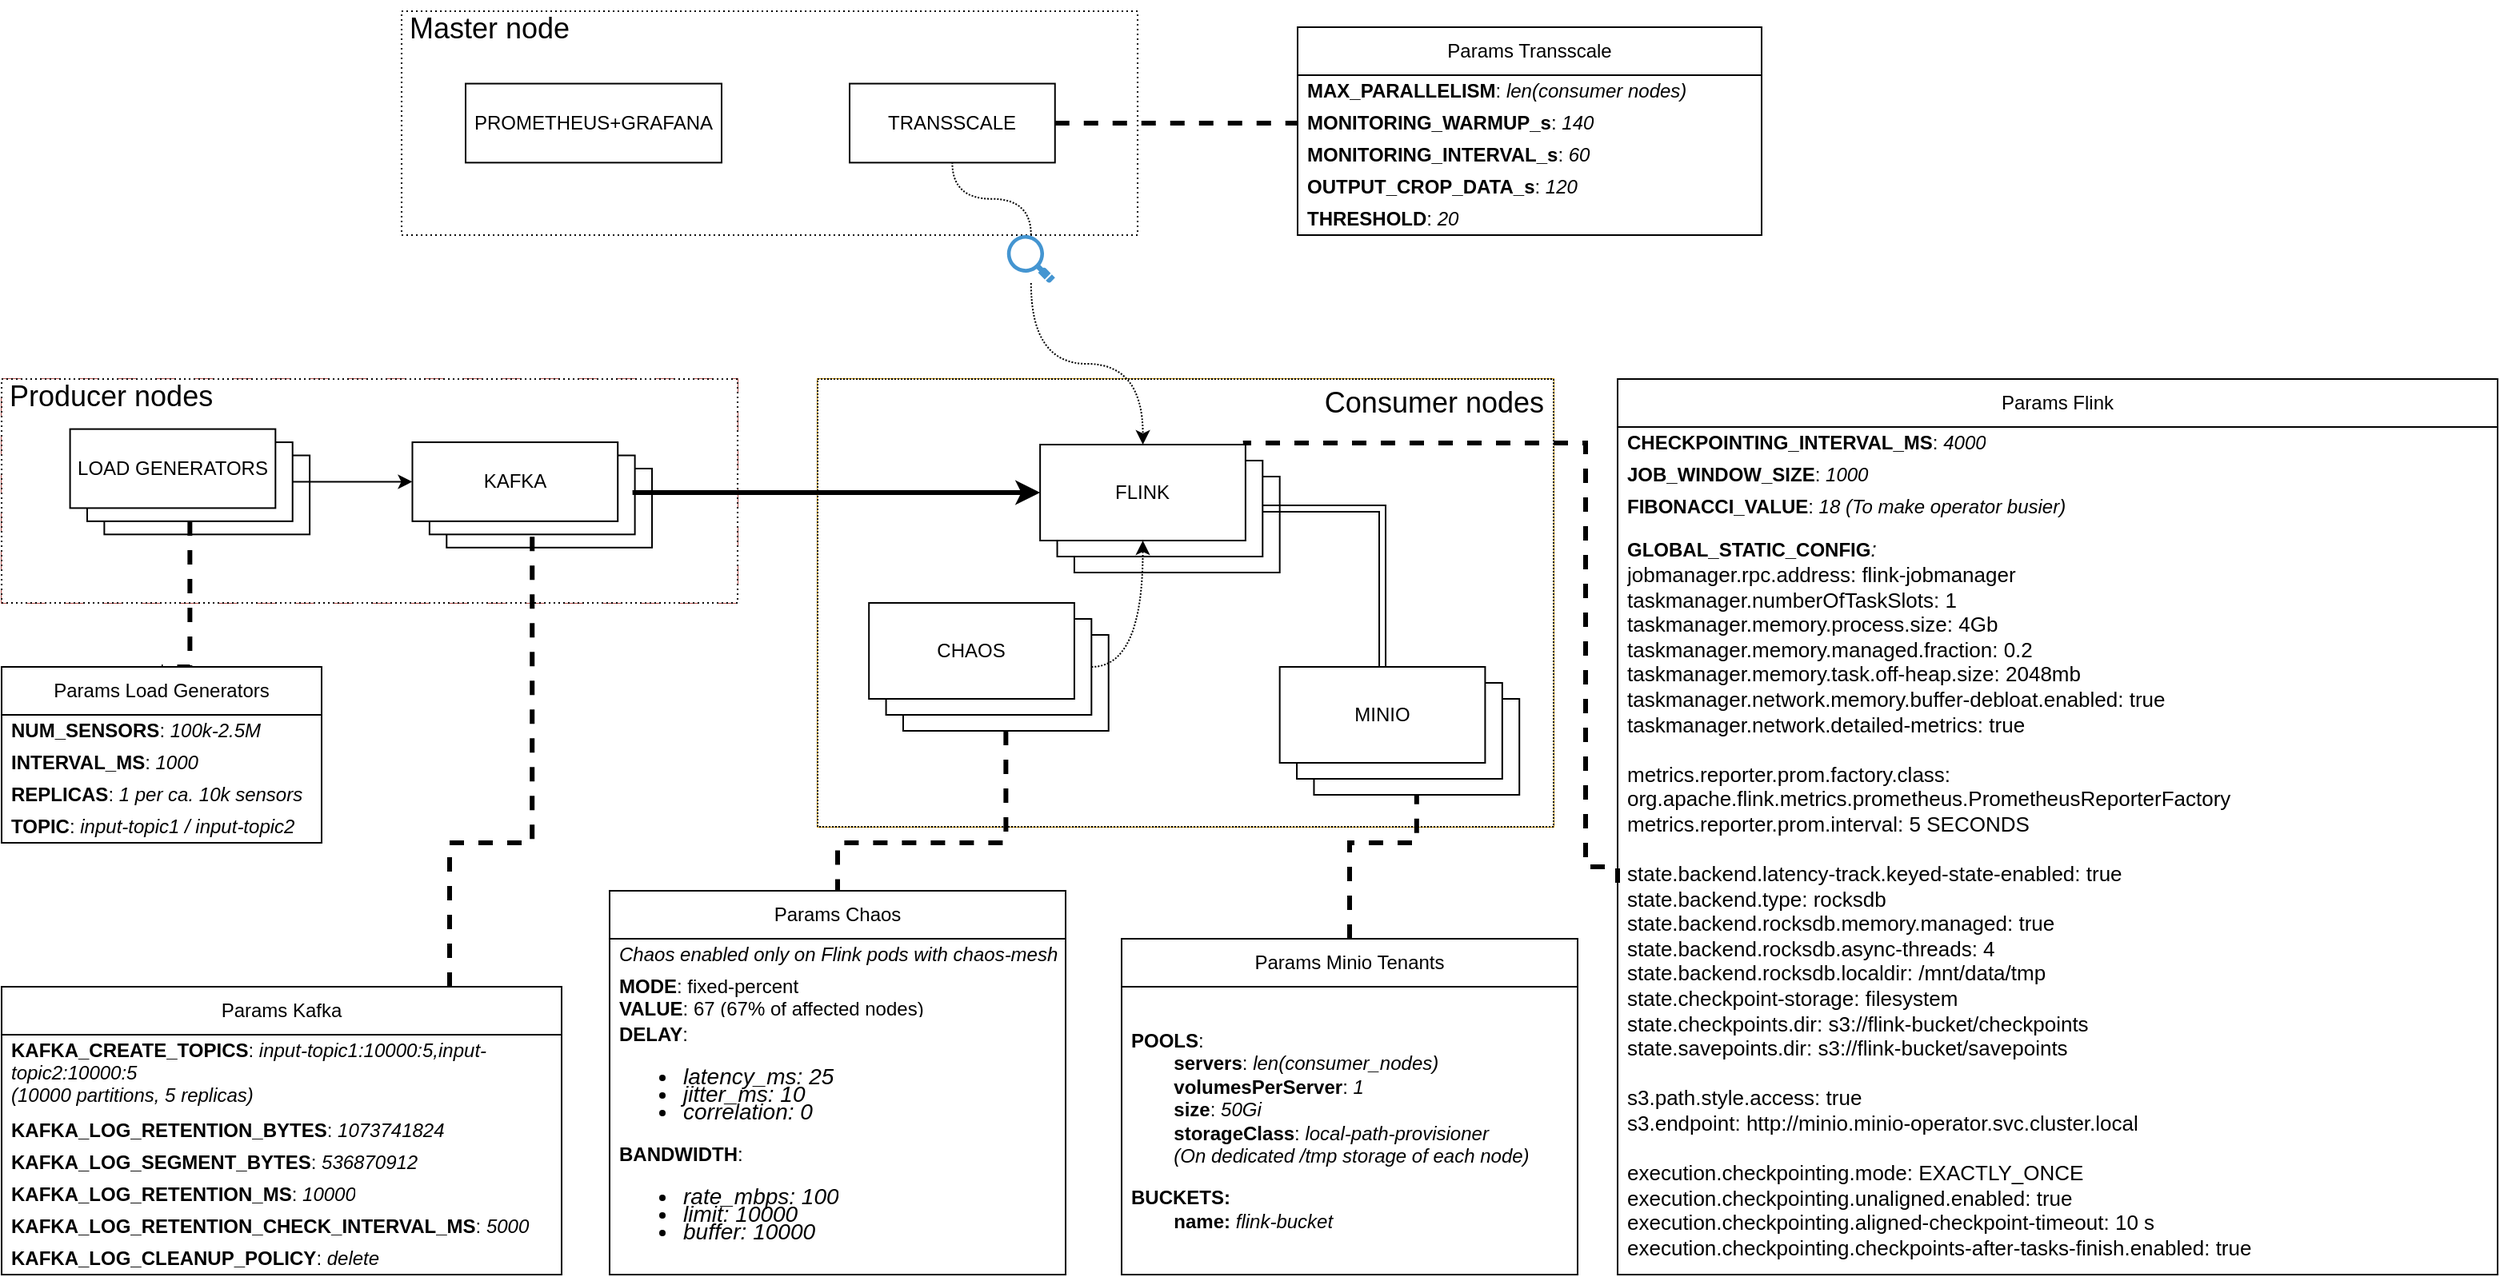 <mxfile version="23.0.2" type="device">
  <diagram name="Page-1" id="AhqTYGVvuBpMjLHCGcbm">
    <mxGraphModel dx="3290" dy="1409" grid="1" gridSize="10" guides="1" tooltips="1" connect="1" arrows="1" fold="1" page="1" pageScale="1" pageWidth="850" pageHeight="1100" background="none" math="0" shadow="0">
      <root>
        <mxCell id="0" />
        <mxCell id="1" parent="0" />
        <mxCell id="b4hqpMGxGXCr9Qu-z9TG-23" value="" style="group;" vertex="1" connectable="0" parent="1">
          <mxGeometry x="190" y="50" width="460.0" height="140" as="geometry" />
        </mxCell>
        <mxCell id="b4hqpMGxGXCr9Qu-z9TG-2" value="&lt;p style=&quot;line-height: 100%;&quot;&gt;&lt;font style=&quot;font-size: 18px;&quot;&gt;Master node&lt;/font&gt;&lt;/p&gt;" style="rounded=0;whiteSpace=wrap;html=1;align=left;verticalAlign=top;spacing=0;spacingBottom=0;spacingTop=-12;spacingLeft=5;dashed=1;dashPattern=1 2;labelBackgroundColor=none;" vertex="1" parent="b4hqpMGxGXCr9Qu-z9TG-23">
          <mxGeometry width="460.0" height="140" as="geometry" />
        </mxCell>
        <mxCell id="b4hqpMGxGXCr9Qu-z9TG-6" value="TRANSSCALE" style="rounded=0;whiteSpace=wrap;html=1;" vertex="1" parent="b4hqpMGxGXCr9Qu-z9TG-23">
          <mxGeometry x="280.004" y="45.289" width="128.372" height="49.412" as="geometry" />
        </mxCell>
        <mxCell id="b4hqpMGxGXCr9Qu-z9TG-12" value="PROMETHEUS+GRAFANA" style="rounded=0;whiteSpace=wrap;html=1;" vertex="1" parent="b4hqpMGxGXCr9Qu-z9TG-23">
          <mxGeometry x="40" y="45.29" width="160" height="49.41" as="geometry" />
        </mxCell>
        <mxCell id="imQ8d0ZVWBdC2YYxe9G6-29" value="" style="group;verticalAlign=middle;dashed=1;dashPattern=12 12;fillColor=#f8cecc;strokeColor=#b85450;" parent="1" vertex="1" connectable="0">
          <mxGeometry x="-60" y="280" width="460" height="140" as="geometry" />
        </mxCell>
        <mxCell id="imQ8d0ZVWBdC2YYxe9G6-15" value="&lt;p style=&quot;line-height: 100%;&quot;&gt;&lt;font style=&quot;font-size: 18px;&quot;&gt;Producer nodes&lt;/font&gt;&lt;/p&gt;" style="rounded=0;whiteSpace=wrap;html=1;align=left;verticalAlign=top;spacing=0;spacingBottom=0;spacingTop=-12;spacingLeft=5;dashed=1;dashPattern=1 2;" parent="imQ8d0ZVWBdC2YYxe9G6-29" vertex="1">
          <mxGeometry width="460.0" height="140" as="geometry" />
        </mxCell>
        <mxCell id="imQ8d0ZVWBdC2YYxe9G6-5" value="" style="group" parent="imQ8d0ZVWBdC2YYxe9G6-29" vertex="1" connectable="0">
          <mxGeometry x="256.744" y="39.529" width="149.767" height="65.882" as="geometry" />
        </mxCell>
        <mxCell id="imQ8d0ZVWBdC2YYxe9G6-4" value="" style="rounded=0;whiteSpace=wrap;html=1;" parent="imQ8d0ZVWBdC2YYxe9G6-5" vertex="1">
          <mxGeometry x="21.395" y="16.471" width="128.372" height="49.412" as="geometry" />
        </mxCell>
        <mxCell id="imQ8d0ZVWBdC2YYxe9G6-3" value="" style="rounded=0;whiteSpace=wrap;html=1;" parent="imQ8d0ZVWBdC2YYxe9G6-5" vertex="1">
          <mxGeometry x="10.698" y="8.235" width="128.372" height="49.412" as="geometry" />
        </mxCell>
        <mxCell id="imQ8d0ZVWBdC2YYxe9G6-1" value="KAFKA" style="rounded=0;whiteSpace=wrap;html=1;" parent="imQ8d0ZVWBdC2YYxe9G6-5" vertex="1">
          <mxGeometry width="128.372" height="49.412" as="geometry" />
        </mxCell>
        <mxCell id="imQ8d0ZVWBdC2YYxe9G6-6" value="" style="group" parent="imQ8d0ZVWBdC2YYxe9G6-29" vertex="1" connectable="0">
          <mxGeometry x="42.791" y="31.294" width="149.767" height="65.882" as="geometry" />
        </mxCell>
        <mxCell id="imQ8d0ZVWBdC2YYxe9G6-7" value="" style="rounded=0;whiteSpace=wrap;html=1;" parent="imQ8d0ZVWBdC2YYxe9G6-6" vertex="1">
          <mxGeometry x="21.395" y="16.471" width="128.372" height="49.412" as="geometry" />
        </mxCell>
        <mxCell id="imQ8d0ZVWBdC2YYxe9G6-8" value="" style="rounded=0;whiteSpace=wrap;html=1;" parent="imQ8d0ZVWBdC2YYxe9G6-6" vertex="1">
          <mxGeometry x="10.698" y="8.235" width="128.372" height="49.412" as="geometry" />
        </mxCell>
        <mxCell id="imQ8d0ZVWBdC2YYxe9G6-9" value="LOAD GENERATORS" style="rounded=0;whiteSpace=wrap;html=1;" parent="imQ8d0ZVWBdC2YYxe9G6-6" vertex="1">
          <mxGeometry width="128.372" height="49.412" as="geometry" />
        </mxCell>
        <mxCell id="imQ8d0ZVWBdC2YYxe9G6-28" style="edgeStyle=orthogonalEdgeStyle;rounded=0;orthogonalLoop=1;jettySize=auto;html=1;entryX=0;entryY=0.5;entryDx=0;entryDy=0;" parent="imQ8d0ZVWBdC2YYxe9G6-29" source="imQ8d0ZVWBdC2YYxe9G6-8" target="imQ8d0ZVWBdC2YYxe9G6-1" edge="1">
          <mxGeometry relative="1" as="geometry" />
        </mxCell>
        <mxCell id="imQ8d0ZVWBdC2YYxe9G6-22" value="" style="group;fillColor=#ffe6cc;strokeColor=#d79b00;" parent="1" vertex="1" connectable="0">
          <mxGeometry x="450" y="280" width="460" height="280" as="geometry" />
        </mxCell>
        <mxCell id="imQ8d0ZVWBdC2YYxe9G6-16" value="&lt;font style=&quot;font-size: 18px;&quot;&gt;Consumer nodes&lt;/font&gt;" style="rounded=0;whiteSpace=wrap;html=1;verticalAlign=top;align=right;spacingLeft=0;spacing=0;spacingRight=6;dashed=1;dashPattern=1 1;" parent="imQ8d0ZVWBdC2YYxe9G6-22" vertex="1">
          <mxGeometry width="460.0" height="280" as="geometry" />
        </mxCell>
        <mxCell id="imQ8d0ZVWBdC2YYxe9G6-10" value="" style="group" parent="imQ8d0ZVWBdC2YYxe9G6-22" vertex="1" connectable="0">
          <mxGeometry x="139.07" y="41" width="149.767" height="80" as="geometry" />
        </mxCell>
        <mxCell id="imQ8d0ZVWBdC2YYxe9G6-11" value="" style="rounded=0;whiteSpace=wrap;html=1;" parent="imQ8d0ZVWBdC2YYxe9G6-10" vertex="1">
          <mxGeometry x="21.395" y="20" width="128.372" height="60" as="geometry" />
        </mxCell>
        <mxCell id="imQ8d0ZVWBdC2YYxe9G6-12" value="" style="rounded=0;whiteSpace=wrap;html=1;" parent="imQ8d0ZVWBdC2YYxe9G6-10" vertex="1">
          <mxGeometry x="10.698" y="10" width="128.372" height="60" as="geometry" />
        </mxCell>
        <mxCell id="imQ8d0ZVWBdC2YYxe9G6-13" value="FLINK" style="rounded=0;whiteSpace=wrap;html=1;" parent="imQ8d0ZVWBdC2YYxe9G6-10" vertex="1">
          <mxGeometry width="128.372" height="60" as="geometry" />
        </mxCell>
        <mxCell id="imQ8d0ZVWBdC2YYxe9G6-17" value="" style="group" parent="imQ8d0ZVWBdC2YYxe9G6-22" vertex="1" connectable="0">
          <mxGeometry x="288.837" y="180" width="149.767" height="80" as="geometry" />
        </mxCell>
        <mxCell id="imQ8d0ZVWBdC2YYxe9G6-18" value="" style="rounded=0;whiteSpace=wrap;html=1;" parent="imQ8d0ZVWBdC2YYxe9G6-17" vertex="1">
          <mxGeometry x="21.395" y="20" width="128.372" height="60" as="geometry" />
        </mxCell>
        <mxCell id="imQ8d0ZVWBdC2YYxe9G6-19" value="" style="rounded=0;whiteSpace=wrap;html=1;" parent="imQ8d0ZVWBdC2YYxe9G6-17" vertex="1">
          <mxGeometry x="10.698" y="10" width="128.372" height="60" as="geometry" />
        </mxCell>
        <mxCell id="imQ8d0ZVWBdC2YYxe9G6-20" value="MINIO" style="rounded=0;whiteSpace=wrap;html=1;" parent="imQ8d0ZVWBdC2YYxe9G6-17" vertex="1">
          <mxGeometry width="128.372" height="60" as="geometry" />
        </mxCell>
        <mxCell id="imQ8d0ZVWBdC2YYxe9G6-23" value="" style="group" parent="imQ8d0ZVWBdC2YYxe9G6-22" vertex="1" connectable="0">
          <mxGeometry x="32.093" y="140" width="149.767" height="80" as="geometry" />
        </mxCell>
        <mxCell id="imQ8d0ZVWBdC2YYxe9G6-24" value="" style="rounded=0;whiteSpace=wrap;html=1;" parent="imQ8d0ZVWBdC2YYxe9G6-23" vertex="1">
          <mxGeometry x="21.395" y="20" width="128.372" height="60" as="geometry" />
        </mxCell>
        <mxCell id="imQ8d0ZVWBdC2YYxe9G6-25" value="" style="rounded=0;whiteSpace=wrap;html=1;" parent="imQ8d0ZVWBdC2YYxe9G6-23" vertex="1">
          <mxGeometry x="10.698" y="10" width="128.372" height="60" as="geometry" />
        </mxCell>
        <mxCell id="imQ8d0ZVWBdC2YYxe9G6-26" value="CHAOS" style="rounded=0;whiteSpace=wrap;html=1;" parent="imQ8d0ZVWBdC2YYxe9G6-23" vertex="1">
          <mxGeometry width="128.372" height="60" as="geometry" />
        </mxCell>
        <mxCell id="soQw_uOvo3KiBFd2rG0V-38" style="edgeStyle=orthogonalEdgeStyle;rounded=0;orthogonalLoop=1;jettySize=auto;html=1;exitX=1;exitY=0.5;exitDx=0;exitDy=0;entryX=0.5;entryY=1;entryDx=0;entryDy=0;curved=1;dashed=1;dashPattern=1 1;" parent="imQ8d0ZVWBdC2YYxe9G6-22" source="imQ8d0ZVWBdC2YYxe9G6-25" target="imQ8d0ZVWBdC2YYxe9G6-13" edge="1">
          <mxGeometry relative="1" as="geometry" />
        </mxCell>
        <mxCell id="soQw_uOvo3KiBFd2rG0V-39" style="edgeStyle=orthogonalEdgeStyle;rounded=0;orthogonalLoop=1;jettySize=auto;html=1;exitX=1;exitY=0.5;exitDx=0;exitDy=0;entryX=0.5;entryY=0;entryDx=0;entryDy=0;endArrow=none;endFill=0;shape=link;" parent="imQ8d0ZVWBdC2YYxe9G6-22" source="imQ8d0ZVWBdC2YYxe9G6-12" target="imQ8d0ZVWBdC2YYxe9G6-20" edge="1">
          <mxGeometry relative="1" as="geometry" />
        </mxCell>
        <mxCell id="imQ8d0ZVWBdC2YYxe9G6-27" style="edgeStyle=orthogonalEdgeStyle;rounded=0;orthogonalLoop=1;jettySize=auto;html=1;strokeWidth=3;exitX=1;exitY=0.5;exitDx=0;exitDy=0;" parent="1" source="imQ8d0ZVWBdC2YYxe9G6-3" target="imQ8d0ZVWBdC2YYxe9G6-13" edge="1">
          <mxGeometry relative="1" as="geometry">
            <mxPoint x="320" y="400" as="sourcePoint" />
            <mxPoint x="590" y="360" as="targetPoint" />
            <Array as="points">
              <mxPoint x="336" y="351" />
            </Array>
          </mxGeometry>
        </mxCell>
        <mxCell id="soQw_uOvo3KiBFd2rG0V-2" style="edgeStyle=orthogonalEdgeStyle;rounded=0;orthogonalLoop=1;jettySize=auto;html=1;exitX=0.5;exitY=1;exitDx=0;exitDy=0;entryX=0.5;entryY=0;entryDx=0;entryDy=0;dashed=1;endArrow=none;endFill=0;strokeWidth=3;" parent="1" source="imQ8d0ZVWBdC2YYxe9G6-8" target="soQw_uOvo3KiBFd2rG0V-3" edge="1">
          <mxGeometry relative="1" as="geometry">
            <mxPoint x="70" y="590" as="targetPoint" />
            <Array as="points">
              <mxPoint x="58" y="460" />
            </Array>
          </mxGeometry>
        </mxCell>
        <mxCell id="soQw_uOvo3KiBFd2rG0V-3" value="Params Load Generators" style="swimlane;fontStyle=0;childLayout=stackLayout;horizontal=1;startSize=30;horizontalStack=0;resizeParent=1;resizeParentMax=0;resizeLast=0;collapsible=1;marginBottom=0;whiteSpace=wrap;html=1;" parent="1" vertex="1">
          <mxGeometry x="-60" y="460" width="200" height="110" as="geometry" />
        </mxCell>
        <mxCell id="soQw_uOvo3KiBFd2rG0V-4" value="&lt;b&gt;NUM_SENSORS&lt;/b&gt;: &lt;i&gt;100k-2.5M&lt;/i&gt;&amp;nbsp;" style="text;strokeColor=none;fillColor=none;align=left;verticalAlign=middle;spacingLeft=4;spacingRight=4;overflow=hidden;points=[[0,0.5],[1,0.5]];portConstraint=eastwest;rotatable=0;whiteSpace=wrap;html=1;" parent="soQw_uOvo3KiBFd2rG0V-3" vertex="1">
          <mxGeometry y="30" width="200" height="20" as="geometry" />
        </mxCell>
        <mxCell id="soQw_uOvo3KiBFd2rG0V-5" value="&lt;b&gt;INTERVAL_MS&lt;/b&gt;:&amp;nbsp;&lt;i&gt;1000&lt;/i&gt;" style="text;strokeColor=none;fillColor=none;align=left;verticalAlign=middle;spacingLeft=4;spacingRight=4;overflow=hidden;points=[[0,0.5],[1,0.5]];portConstraint=eastwest;rotatable=0;whiteSpace=wrap;html=1;" parent="soQw_uOvo3KiBFd2rG0V-3" vertex="1">
          <mxGeometry y="50" width="200" height="20" as="geometry" />
        </mxCell>
        <mxCell id="soQw_uOvo3KiBFd2rG0V-6" value="&lt;b&gt;REPLICAS&lt;/b&gt;:&amp;nbsp;&lt;i&gt;1 per ca.&amp;nbsp;&lt;/i&gt;&lt;i&gt;10k sensors&lt;/i&gt;" style="text;strokeColor=none;fillColor=none;align=left;verticalAlign=middle;spacingLeft=4;spacingRight=4;overflow=hidden;points=[[0,0.5],[1,0.5]];portConstraint=eastwest;rotatable=0;whiteSpace=wrap;html=1;" parent="soQw_uOvo3KiBFd2rG0V-3" vertex="1">
          <mxGeometry y="70" width="200" height="20" as="geometry" />
        </mxCell>
        <mxCell id="soQw_uOvo3KiBFd2rG0V-7" value="&lt;b&gt;TOPIC&lt;/b&gt;: &lt;i&gt;input-topic1 / input-topic2&lt;/i&gt;" style="text;strokeColor=none;fillColor=none;align=left;verticalAlign=middle;spacingLeft=4;spacingRight=4;overflow=hidden;points=[[0,0.5],[1,0.5]];portConstraint=eastwest;rotatable=0;whiteSpace=wrap;html=1;" parent="soQw_uOvo3KiBFd2rG0V-3" vertex="1">
          <mxGeometry y="90" width="200" height="20" as="geometry" />
        </mxCell>
        <mxCell id="soQw_uOvo3KiBFd2rG0V-13" style="edgeStyle=orthogonalEdgeStyle;rounded=0;orthogonalLoop=1;jettySize=auto;html=1;entryX=0.5;entryY=1;entryDx=0;entryDy=0;dashed=1;endArrow=none;endFill=0;strokeWidth=3;" parent="1" source="soQw_uOvo3KiBFd2rG0V-8" target="imQ8d0ZVWBdC2YYxe9G6-3" edge="1">
          <mxGeometry relative="1" as="geometry">
            <Array as="points">
              <mxPoint x="220" y="570" />
              <mxPoint x="272" y="570" />
            </Array>
          </mxGeometry>
        </mxCell>
        <mxCell id="soQw_uOvo3KiBFd2rG0V-8" value="Params Kafka" style="swimlane;fontStyle=0;childLayout=stackLayout;horizontal=1;startSize=30;horizontalStack=0;resizeParent=1;resizeParentMax=0;resizeLast=0;collapsible=1;marginBottom=0;whiteSpace=wrap;html=1;" parent="1" vertex="1">
          <mxGeometry x="-60" y="660" width="350" height="180" as="geometry" />
        </mxCell>
        <mxCell id="soQw_uOvo3KiBFd2rG0V-9" value="&lt;b&gt;KAFKA_CREATE_TOPICS&lt;/b&gt;: &lt;i&gt;input-topic1:10000:5,input-topic2:10000:5&lt;br&gt;(10000 partitions, 5 replicas)&lt;br&gt;&lt;br&gt;&lt;/i&gt;" style="text;strokeColor=none;fillColor=none;align=left;verticalAlign=middle;spacingLeft=4;spacingRight=4;overflow=hidden;points=[[0,0.5],[1,0.5]];portConstraint=eastwest;rotatable=0;whiteSpace=wrap;html=1;" parent="soQw_uOvo3KiBFd2rG0V-8" vertex="1">
          <mxGeometry y="30" width="350" height="50" as="geometry" />
        </mxCell>
        <mxCell id="soQw_uOvo3KiBFd2rG0V-10" value="&lt;b&gt;KAFKA_LOG_RETENTION_BYTES&lt;/b&gt;:&amp;nbsp;&lt;i&gt;1073741824&lt;/i&gt;" style="text;strokeColor=none;fillColor=none;align=left;verticalAlign=middle;spacingLeft=4;spacingRight=4;overflow=hidden;points=[[0,0.5],[1,0.5]];portConstraint=eastwest;rotatable=0;whiteSpace=wrap;html=1;" parent="soQw_uOvo3KiBFd2rG0V-8" vertex="1">
          <mxGeometry y="80" width="350" height="20" as="geometry" />
        </mxCell>
        <mxCell id="soQw_uOvo3KiBFd2rG0V-15" value="&lt;b&gt;KAFKA_LOG_SEGMENT_BYTES&lt;/b&gt;:&amp;nbsp;&lt;i&gt;536870912&lt;/i&gt;" style="text;strokeColor=none;fillColor=none;align=left;verticalAlign=middle;spacingLeft=4;spacingRight=4;overflow=hidden;points=[[0,0.5],[1,0.5]];portConstraint=eastwest;rotatable=0;whiteSpace=wrap;html=1;" parent="soQw_uOvo3KiBFd2rG0V-8" vertex="1">
          <mxGeometry y="100" width="350" height="20" as="geometry" />
        </mxCell>
        <mxCell id="soQw_uOvo3KiBFd2rG0V-11" value="&lt;b&gt;KAFKA_LOG_RETENTION_MS&lt;/b&gt;:&amp;nbsp;&lt;i&gt;10000&lt;/i&gt;" style="text;strokeColor=none;fillColor=none;align=left;verticalAlign=middle;spacingLeft=4;spacingRight=4;overflow=hidden;points=[[0,0.5],[1,0.5]];portConstraint=eastwest;rotatable=0;whiteSpace=wrap;html=1;" parent="soQw_uOvo3KiBFd2rG0V-8" vertex="1">
          <mxGeometry y="120" width="350" height="20" as="geometry" />
        </mxCell>
        <mxCell id="soQw_uOvo3KiBFd2rG0V-12" value="&lt;b&gt;KAFKA_LOG_RETENTION_CHECK_INTERVAL_MS&lt;/b&gt;:&amp;nbsp;&lt;i&gt;5000&lt;/i&gt;" style="text;strokeColor=none;fillColor=none;align=left;verticalAlign=middle;spacingLeft=4;spacingRight=4;overflow=hidden;points=[[0,0.5],[1,0.5]];portConstraint=eastwest;rotatable=0;whiteSpace=wrap;html=1;" parent="soQw_uOvo3KiBFd2rG0V-8" vertex="1">
          <mxGeometry y="140" width="350" height="20" as="geometry" />
        </mxCell>
        <mxCell id="soQw_uOvo3KiBFd2rG0V-14" value="&lt;b&gt;KAFKA_LOG_CLEANUP_POLICY&lt;/b&gt;:&amp;nbsp;&lt;i&gt;delete&lt;/i&gt;" style="text;strokeColor=none;fillColor=none;align=left;verticalAlign=middle;spacingLeft=4;spacingRight=4;overflow=hidden;points=[[0,0.5],[1,0.5]];portConstraint=eastwest;rotatable=0;whiteSpace=wrap;html=1;" parent="soQw_uOvo3KiBFd2rG0V-8" vertex="1">
          <mxGeometry y="160" width="350" height="20" as="geometry" />
        </mxCell>
        <mxCell id="soQw_uOvo3KiBFd2rG0V-23" style="edgeStyle=orthogonalEdgeStyle;rounded=0;orthogonalLoop=1;jettySize=auto;html=1;entryX=1;entryY=0;entryDx=0;entryDy=0;dashed=1;endArrow=none;endFill=0;strokeWidth=3;exitX=0;exitY=0.5;exitDx=0;exitDy=0;" parent="1" target="imQ8d0ZVWBdC2YYxe9G6-13" edge="1">
          <mxGeometry relative="1" as="geometry">
            <Array as="points">
              <mxPoint x="950" y="585" />
              <mxPoint x="930" y="585" />
              <mxPoint x="930" y="320" />
            </Array>
            <mxPoint x="950" y="595" as="sourcePoint" />
          </mxGeometry>
        </mxCell>
        <mxCell id="soQw_uOvo3KiBFd2rG0V-16" value="Params Flink" style="swimlane;fontStyle=0;childLayout=stackLayout;horizontal=1;startSize=30;horizontalStack=0;resizeParent=1;resizeParentMax=0;resizeLast=0;collapsible=1;marginBottom=0;whiteSpace=wrap;html=1;" parent="1" vertex="1">
          <mxGeometry x="950" y="280" width="550" height="560" as="geometry" />
        </mxCell>
        <mxCell id="soQw_uOvo3KiBFd2rG0V-18" value="&lt;b&gt;CHECKPOINTING_INTERVAL_MS&lt;/b&gt;:&amp;nbsp;&lt;i&gt;4000&lt;/i&gt;" style="text;strokeColor=none;fillColor=none;align=left;verticalAlign=middle;spacingLeft=4;spacingRight=4;overflow=hidden;points=[[0,0.5],[1,0.5]];portConstraint=eastwest;rotatable=0;whiteSpace=wrap;html=1;" parent="soQw_uOvo3KiBFd2rG0V-16" vertex="1">
          <mxGeometry y="30" width="550" height="20" as="geometry" />
        </mxCell>
        <mxCell id="soQw_uOvo3KiBFd2rG0V-19" value="&lt;b&gt;JOB_WINDOW_SIZE&lt;/b&gt;:&amp;nbsp;&lt;i&gt;1000&lt;/i&gt;" style="text;strokeColor=none;fillColor=none;align=left;verticalAlign=middle;spacingLeft=4;spacingRight=4;overflow=hidden;points=[[0,0.5],[1,0.5]];portConstraint=eastwest;rotatable=0;whiteSpace=wrap;html=1;" parent="soQw_uOvo3KiBFd2rG0V-16" vertex="1">
          <mxGeometry y="50" width="550" height="20" as="geometry" />
        </mxCell>
        <mxCell id="soQw_uOvo3KiBFd2rG0V-20" value="&lt;b&gt;FIBONACCI_VALUE&lt;/b&gt;:&amp;nbsp;&lt;i&gt;18 (To make operator busier)&lt;br&gt;&lt;/i&gt;" style="text;strokeColor=none;fillColor=none;align=left;verticalAlign=middle;spacingLeft=4;spacingRight=4;overflow=hidden;points=[[0,0.5],[1,0.5]];portConstraint=eastwest;rotatable=0;whiteSpace=wrap;html=1;" parent="soQw_uOvo3KiBFd2rG0V-16" vertex="1">
          <mxGeometry y="70" width="550" height="20" as="geometry" />
        </mxCell>
        <mxCell id="b4hqpMGxGXCr9Qu-z9TG-25" value="&lt;b&gt;GLOBAL_STATIC_CONFIG&lt;/b&gt;&lt;span style=&quot;font-size: 13px;&quot;&gt;&lt;i&gt;:&lt;/i&gt;&lt;br&gt;&lt;div style=&quot;&quot;&gt;jobmanager.rpc.address: flink-jobmanager&lt;/div&gt;&lt;div style=&quot;&quot;&gt;taskmanager.numberOfTaskSlots: 1&lt;/div&gt;&lt;div style=&quot;&quot;&gt;taskmanager.memory.process.size: 4Gb&lt;/div&gt;&lt;div style=&quot;&quot;&gt;taskmanager.memory.managed.fraction: 0.2&lt;/div&gt;&lt;div style=&quot;&quot;&gt;taskmanager.memory.task.off-heap.size: 2048mb&lt;/div&gt;&lt;div style=&quot;&quot;&gt;taskmanager.network.memory.buffer-debloat.enabled: true&lt;/div&gt;&lt;div style=&quot;&quot;&gt;taskmanager.network.detailed-metrics: true&lt;/div&gt;&lt;div style=&quot;&quot;&gt;&lt;br&gt;&lt;/div&gt;&lt;div style=&quot;&quot;&gt;metrics.reporter.prom.factory.class:&amp;nbsp;&lt;/div&gt;&lt;div style=&quot;&quot;&gt;org.apache.flink.metrics.prometheus.PrometheusReporterFactory&lt;/div&gt;&lt;div style=&quot;&quot;&gt;metrics.reporter.prom.interval: 5 SECONDS&lt;/div&gt;&lt;div style=&quot;&quot;&gt;&lt;br&gt;&lt;/div&gt;&lt;div style=&quot;&quot;&gt;state.backend.latency-track.keyed-state-enabled: true&lt;/div&gt;&lt;div style=&quot;&quot;&gt;state.backend.type: rocksdb&lt;/div&gt;&lt;div style=&quot;&quot;&gt;state.backend.rocksdb.memory.managed: true&lt;/div&gt;&lt;div style=&quot;&quot;&gt;state.backend.rocksdb.async-threads: 4&lt;/div&gt;&lt;div style=&quot;&quot;&gt;state.backend.rocksdb.localdir: /mnt/data/tmp&lt;/div&gt;&lt;div style=&quot;&quot;&gt;state.checkpoint-storage: filesystem&lt;/div&gt;&lt;div style=&quot;&quot;&gt;state.checkpoints.dir: s3://flink-bucket/checkpoints&lt;/div&gt;&lt;div style=&quot;&quot;&gt;state.savepoints.dir: s3://flink-bucket/savepoints&lt;/div&gt;&lt;div style=&quot;&quot;&gt;&lt;br&gt;&lt;/div&gt;&lt;div style=&quot;&quot;&gt;s3.path.style.access: true&lt;/div&gt;&lt;div style=&quot;&quot;&gt;s3.endpoint: http://minio.minio-operator.svc.cluster.local&lt;/div&gt;&lt;div style=&quot;&quot;&gt;&lt;br&gt;&lt;/div&gt;&lt;div style=&quot;&quot;&gt;execution.checkpointing.mode: EXACTLY_ONCE&lt;/div&gt;&lt;div style=&quot;&quot;&gt;execution.checkpointing.unaligned.enabled: true&lt;/div&gt;&lt;div style=&quot;&quot;&gt;execution.checkpointing.aligned-checkpoint-timeout: 10 s&lt;/div&gt;&lt;div style=&quot;&quot;&gt;execution.checkpointing.checkpoints-after-tasks-finish.enabled: true&lt;/div&gt;&lt;/span&gt;" style="text;strokeColor=none;fillColor=none;align=left;verticalAlign=middle;spacingLeft=4;spacingRight=4;overflow=hidden;points=[[0,0.5],[1,0.5]];portConstraint=eastwest;rotatable=0;whiteSpace=wrap;html=1;" vertex="1" parent="soQw_uOvo3KiBFd2rG0V-16">
          <mxGeometry y="90" width="550" height="470" as="geometry" />
        </mxCell>
        <mxCell id="soQw_uOvo3KiBFd2rG0V-24" value="Params Chaos" style="swimlane;fontStyle=0;childLayout=stackLayout;horizontal=1;startSize=30;horizontalStack=0;resizeParent=1;resizeParentMax=0;resizeLast=0;collapsible=1;marginBottom=0;whiteSpace=wrap;html=1;" parent="1" vertex="1">
          <mxGeometry x="320" y="600" width="285" height="240" as="geometry" />
        </mxCell>
        <mxCell id="soQw_uOvo3KiBFd2rG0V-25" value="&lt;i&gt;Chaos enabled only on Flink pods with chaos-mesh&lt;br&gt;&lt;/i&gt;" style="text;strokeColor=none;fillColor=none;align=left;verticalAlign=middle;spacingLeft=4;spacingRight=4;overflow=hidden;points=[[0,0.5],[1,0.5]];portConstraint=eastwest;rotatable=0;whiteSpace=wrap;html=1;" parent="soQw_uOvo3KiBFd2rG0V-24" vertex="1">
          <mxGeometry y="30" width="285" height="20" as="geometry" />
        </mxCell>
        <mxCell id="soQw_uOvo3KiBFd2rG0V-26" value="&lt;b&gt;MODE&lt;/b&gt;: fixed-percent&lt;br&gt;&lt;b&gt;VALUE&lt;/b&gt;: 67 (67% of affected nodes)" style="text;strokeColor=none;fillColor=none;align=left;verticalAlign=middle;spacingLeft=4;spacingRight=4;overflow=hidden;points=[[0,0.5],[1,0.5]];portConstraint=eastwest;rotatable=0;whiteSpace=wrap;html=1;" parent="soQw_uOvo3KiBFd2rG0V-24" vertex="1">
          <mxGeometry y="50" width="285" height="30" as="geometry" />
        </mxCell>
        <mxCell id="soQw_uOvo3KiBFd2rG0V-27" value="&lt;b&gt;DELAY&lt;/b&gt;:&amp;nbsp;&lt;br&gt;&lt;ul style=&quot;line-height: 80%; font-size: 14px;&quot;&gt;&lt;li&gt;&lt;i&gt;latency_ms: 25&lt;/i&gt;&lt;/li&gt;&lt;li&gt;&lt;i&gt;jitter_ms: 10&lt;/i&gt;&lt;/li&gt;&lt;li&gt;&lt;i&gt;correlation: 0&lt;/i&gt;&lt;/li&gt;&lt;/ul&gt;" style="text;strokeColor=none;fillColor=none;align=left;verticalAlign=middle;spacingLeft=4;spacingRight=4;overflow=hidden;points=[[0,0.5],[1,0.5]];portConstraint=eastwest;rotatable=0;whiteSpace=wrap;html=1;" parent="soQw_uOvo3KiBFd2rG0V-24" vertex="1">
          <mxGeometry y="80" width="285" height="70" as="geometry" />
        </mxCell>
        <mxCell id="soQw_uOvo3KiBFd2rG0V-40" value="&lt;b&gt;BANDWIDTH&lt;/b&gt;:&amp;nbsp;&lt;br&gt;&lt;ul style=&quot;line-height: 80%; font-size: 14px;&quot;&gt;&lt;li&gt;&lt;i&gt;rate_mbps: 100&lt;/i&gt;&lt;/li&gt;&lt;li&gt;&lt;i&gt;limit: 10000&lt;/i&gt;&lt;/li&gt;&lt;li&gt;&lt;i&gt;buffer: 10000&lt;/i&gt;&lt;/li&gt;&lt;/ul&gt;" style="text;strokeColor=none;fillColor=none;align=left;verticalAlign=middle;spacingLeft=4;spacingRight=4;overflow=hidden;points=[[0,0.5],[1,0.5]];portConstraint=eastwest;rotatable=0;whiteSpace=wrap;html=1;" parent="soQw_uOvo3KiBFd2rG0V-24" vertex="1">
          <mxGeometry y="150" width="285" height="90" as="geometry" />
        </mxCell>
        <mxCell id="soQw_uOvo3KiBFd2rG0V-36" style="edgeStyle=orthogonalEdgeStyle;rounded=0;orthogonalLoop=1;jettySize=auto;html=1;exitX=0.5;exitY=1;exitDx=0;exitDy=0;entryX=0.5;entryY=0;entryDx=0;entryDy=0;endArrow=none;endFill=0;dashed=1;strokeWidth=3;" parent="1" source="imQ8d0ZVWBdC2YYxe9G6-24" target="soQw_uOvo3KiBFd2rG0V-24" edge="1">
          <mxGeometry relative="1" as="geometry">
            <mxPoint x="585.9" y="220.58" as="targetPoint" />
            <Array as="points">
              <mxPoint x="568" y="570" />
              <mxPoint x="462" y="570" />
            </Array>
          </mxGeometry>
        </mxCell>
        <mxCell id="soQw_uOvo3KiBFd2rG0V-47" style="edgeStyle=orthogonalEdgeStyle;rounded=0;orthogonalLoop=1;jettySize=auto;html=1;entryX=0.5;entryY=1;entryDx=0;entryDy=0;strokeWidth=3;dashed=1;endArrow=none;endFill=0;" parent="1" source="soQw_uOvo3KiBFd2rG0V-42" target="imQ8d0ZVWBdC2YYxe9G6-18" edge="1">
          <mxGeometry relative="1" as="geometry">
            <Array as="points">
              <mxPoint x="782" y="570" />
              <mxPoint x="824" y="570" />
            </Array>
          </mxGeometry>
        </mxCell>
        <mxCell id="soQw_uOvo3KiBFd2rG0V-42" value="Params Minio Tenants" style="swimlane;fontStyle=0;childLayout=stackLayout;horizontal=1;startSize=30;horizontalStack=0;resizeParent=1;resizeParentMax=0;resizeLast=0;collapsible=1;marginBottom=0;whiteSpace=wrap;html=1;" parent="1" vertex="1">
          <mxGeometry x="640" y="630" width="285" height="210" as="geometry" />
        </mxCell>
        <mxCell id="soQw_uOvo3KiBFd2rG0V-45" value="&lt;p&gt;&lt;b&gt;POOLS&lt;/b&gt;:&lt;br&gt;&lt;span style=&quot;white-space: pre;&quot;&gt;&#x9;&lt;/span&gt;&lt;b&gt;servers&lt;/b&gt;: &lt;i&gt;len(consumer_nodes)&lt;/i&gt;&lt;br&gt;&lt;span style=&quot;white-space: pre;&quot;&gt;&#x9;&lt;/span&gt;&lt;b&gt;volumesPerServer&lt;/b&gt;: &lt;i&gt;1&lt;/i&gt;&lt;br&gt;&lt;span style=&quot;white-space: pre;&quot;&gt;&#x9;&lt;/span&gt;&lt;b&gt;size&lt;/b&gt;: &lt;i&gt;50Gi&lt;/i&gt;&lt;br&gt;&lt;span style=&quot;white-space: pre;&quot;&gt;&#x9;&lt;/span&gt;&lt;b&gt;storageClass&lt;/b&gt;: &lt;i&gt;local-path-provisioner&amp;nbsp;&lt;br&gt;&lt;span style=&quot;white-space: pre;&quot;&gt;&#x9;&lt;/span&gt;(On dedicated /tmp storage of each node)&lt;/i&gt;&lt;br&gt;&lt;/p&gt;&lt;p&gt;&lt;b&gt;BUCKETS:&lt;br&gt;&lt;span style=&quot;white-space: pre;&quot;&gt;&#x9;&lt;/span&gt;name: &lt;/b&gt;&lt;i&gt;flink-bucket&lt;/i&gt;&lt;br&gt;&lt;/p&gt;" style="text;strokeColor=none;fillColor=none;align=left;verticalAlign=middle;spacingLeft=4;spacingRight=4;overflow=hidden;points=[[0,0.5],[1,0.5]];portConstraint=eastwest;rotatable=0;whiteSpace=wrap;html=1;" parent="soQw_uOvo3KiBFd2rG0V-42" vertex="1">
          <mxGeometry y="30" width="285" height="180" as="geometry" />
        </mxCell>
        <mxCell id="b4hqpMGxGXCr9Qu-z9TG-18" style="edgeStyle=orthogonalEdgeStyle;rounded=0;orthogonalLoop=1;jettySize=auto;html=1;entryX=0;entryY=0.5;entryDx=0;entryDy=0;dashed=1;endArrow=none;endFill=0;strokeWidth=3;" edge="1" parent="1" source="b4hqpMGxGXCr9Qu-z9TG-6" target="b4hqpMGxGXCr9Qu-z9TG-15">
          <mxGeometry relative="1" as="geometry" />
        </mxCell>
        <mxCell id="b4hqpMGxGXCr9Qu-z9TG-13" value="Params Transscale" style="swimlane;fontStyle=0;childLayout=stackLayout;horizontal=1;startSize=30;horizontalStack=0;resizeParent=1;resizeParentMax=0;resizeLast=0;collapsible=1;marginBottom=0;whiteSpace=wrap;html=1;" vertex="1" parent="1">
          <mxGeometry x="750" y="60" width="290" height="130" as="geometry" />
        </mxCell>
        <mxCell id="b4hqpMGxGXCr9Qu-z9TG-14" value="&lt;b&gt;MAX_PARALLELISM&lt;/b&gt;: &lt;i&gt;len(consumer nodes)&lt;/i&gt;&amp;nbsp;" style="text;strokeColor=none;fillColor=none;align=left;verticalAlign=middle;spacingLeft=4;spacingRight=4;overflow=hidden;points=[[0,0.5],[1,0.5]];portConstraint=eastwest;rotatable=0;whiteSpace=wrap;html=1;" vertex="1" parent="b4hqpMGxGXCr9Qu-z9TG-13">
          <mxGeometry y="30" width="290" height="20" as="geometry" />
        </mxCell>
        <mxCell id="b4hqpMGxGXCr9Qu-z9TG-15" value="&lt;b&gt;MONITORING_WARMUP_s&lt;/b&gt;:&amp;nbsp;&lt;i&gt;140&lt;/i&gt;" style="text;strokeColor=none;fillColor=none;align=left;verticalAlign=middle;spacingLeft=4;spacingRight=4;overflow=hidden;points=[[0,0.5],[1,0.5]];portConstraint=eastwest;rotatable=0;whiteSpace=wrap;html=1;" vertex="1" parent="b4hqpMGxGXCr9Qu-z9TG-13">
          <mxGeometry y="50" width="290" height="20" as="geometry" />
        </mxCell>
        <mxCell id="b4hqpMGxGXCr9Qu-z9TG-16" value="&lt;b&gt;MONITORING_INTERVAL_s&lt;/b&gt;: &lt;i&gt;60&lt;/i&gt;" style="text;strokeColor=none;fillColor=none;align=left;verticalAlign=middle;spacingLeft=4;spacingRight=4;overflow=hidden;points=[[0,0.5],[1,0.5]];portConstraint=eastwest;rotatable=0;whiteSpace=wrap;html=1;" vertex="1" parent="b4hqpMGxGXCr9Qu-z9TG-13">
          <mxGeometry y="70" width="290" height="20" as="geometry" />
        </mxCell>
        <mxCell id="b4hqpMGxGXCr9Qu-z9TG-24" value="&lt;b&gt;OUTPUT_CROP_DATA_s&lt;/b&gt;: &lt;i&gt;120&lt;/i&gt;" style="text;strokeColor=none;fillColor=none;align=left;verticalAlign=middle;spacingLeft=4;spacingRight=4;overflow=hidden;points=[[0,0.5],[1,0.5]];portConstraint=eastwest;rotatable=0;whiteSpace=wrap;html=1;" vertex="1" parent="b4hqpMGxGXCr9Qu-z9TG-13">
          <mxGeometry y="90" width="290" height="20" as="geometry" />
        </mxCell>
        <mxCell id="b4hqpMGxGXCr9Qu-z9TG-17" value="&lt;b&gt;THRESHOLD&lt;/b&gt;: &lt;i&gt;20&lt;br&gt;&lt;/i&gt;" style="text;strokeColor=none;fillColor=none;align=left;verticalAlign=middle;spacingLeft=4;spacingRight=4;overflow=hidden;points=[[0,0.5],[1,0.5]];portConstraint=eastwest;rotatable=0;whiteSpace=wrap;html=1;" vertex="1" parent="b4hqpMGxGXCr9Qu-z9TG-13">
          <mxGeometry y="110" width="290" height="20" as="geometry" />
        </mxCell>
        <mxCell id="b4hqpMGxGXCr9Qu-z9TG-21" style="edgeStyle=orthogonalEdgeStyle;rounded=0;orthogonalLoop=1;jettySize=auto;html=1;curved=1;dashed=1;dashPattern=1 1;" edge="1" parent="1" source="b4hqpMGxGXCr9Qu-z9TG-20" target="imQ8d0ZVWBdC2YYxe9G6-13">
          <mxGeometry relative="1" as="geometry" />
        </mxCell>
        <mxCell id="b4hqpMGxGXCr9Qu-z9TG-22" style="edgeStyle=orthogonalEdgeStyle;rounded=0;orthogonalLoop=1;jettySize=auto;html=1;entryX=0.5;entryY=1;entryDx=0;entryDy=0;endArrow=none;endFill=0;curved=1;dashed=1;dashPattern=1 1;" edge="1" parent="1" source="b4hqpMGxGXCr9Qu-z9TG-20" target="b4hqpMGxGXCr9Qu-z9TG-6">
          <mxGeometry relative="1" as="geometry" />
        </mxCell>
        <mxCell id="b4hqpMGxGXCr9Qu-z9TG-20" value="" style="shadow=0;dashed=0;html=1;strokeColor=none;fillColor=#4495D1;labelPosition=center;verticalLabelPosition=bottom;verticalAlign=top;align=center;outlineConnect=0;shape=mxgraph.veeam.magnifying_glass;pointerEvents=1;" vertex="1" parent="1">
          <mxGeometry x="568.38" y="190" width="30" height="30" as="geometry" />
        </mxCell>
      </root>
    </mxGraphModel>
  </diagram>
</mxfile>
